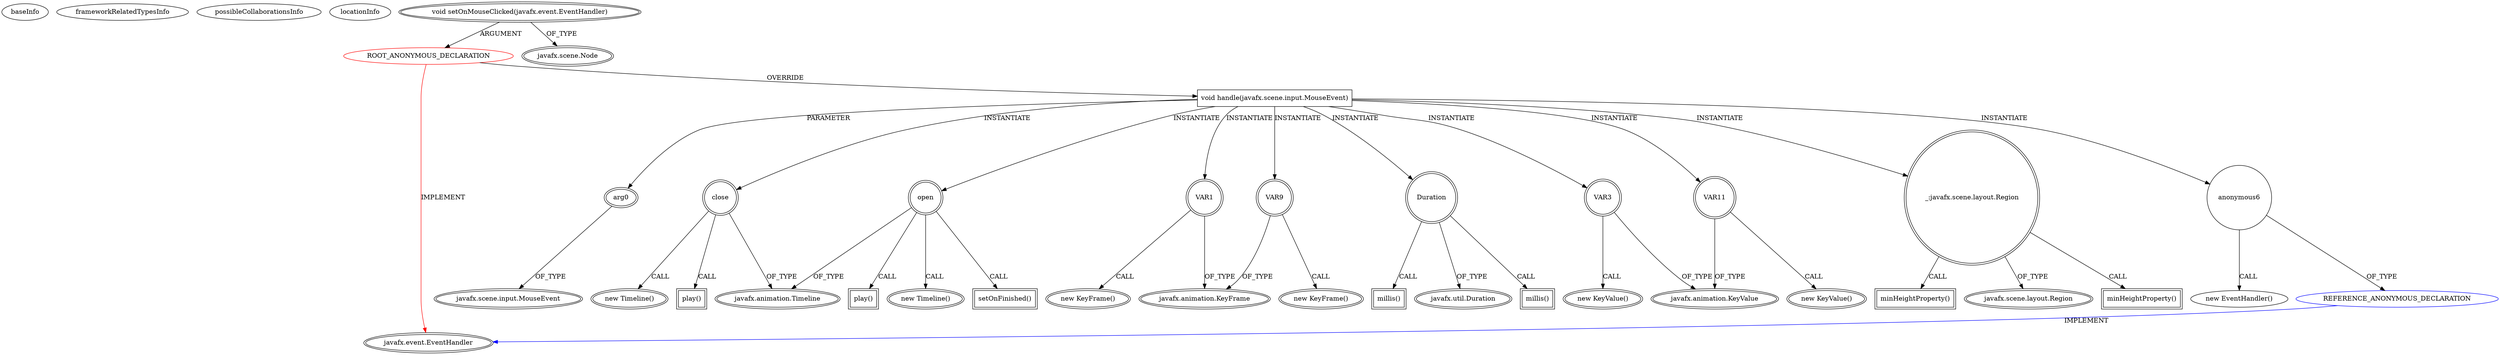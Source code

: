 digraph {
baseInfo[graphId=1049,category="extension_graph",isAnonymous=true,possibleRelation=true]
frameworkRelatedTypesInfo[0="javafx.event.EventHandler"]
possibleCollaborationsInfo[0="1049~OVERRIDING_METHOD_DECLARATION-INSTANTIATION-~javafx.event.EventHandler ~javafx.event.EventHandler ~true~true"]
locationInfo[projectName="Ollowayne-dalekPTT",filePath="/Ollowayne-dalekPTT/dalekPTT-master/src/ptt/dalek/ui/RepositoryPane.java",contextSignature="void setup()",graphId="1049"]
0[label="ROOT_ANONYMOUS_DECLARATION",vertexType="ROOT_ANONYMOUS_DECLARATION",isFrameworkType=false,color=red]
1[label="javafx.event.EventHandler",vertexType="FRAMEWORK_INTERFACE_TYPE",isFrameworkType=true,peripheries=2]
2[label="void setOnMouseClicked(javafx.event.EventHandler)",vertexType="OUTSIDE_CALL",isFrameworkType=true,peripheries=2]
3[label="javafx.scene.Node",vertexType="FRAMEWORK_CLASS_TYPE",isFrameworkType=true,peripheries=2]
4[label="void handle(javafx.scene.input.MouseEvent)",vertexType="OVERRIDING_METHOD_DECLARATION",isFrameworkType=false,shape=box]
5[label="arg0",vertexType="PARAMETER_DECLARATION",isFrameworkType=true,peripheries=2]
6[label="javafx.scene.input.MouseEvent",vertexType="FRAMEWORK_CLASS_TYPE",isFrameworkType=true,peripheries=2]
8[label="open",vertexType="VARIABLE_EXPRESION",isFrameworkType=true,peripheries=2,shape=circle]
9[label="javafx.animation.Timeline",vertexType="FRAMEWORK_CLASS_TYPE",isFrameworkType=true,peripheries=2]
7[label="new Timeline()",vertexType="CONSTRUCTOR_CALL",isFrameworkType=true,peripheries=2]
11[label="VAR1",vertexType="VARIABLE_EXPRESION",isFrameworkType=true,peripheries=2,shape=circle]
12[label="javafx.animation.KeyFrame",vertexType="FRAMEWORK_CLASS_TYPE",isFrameworkType=true,peripheries=2]
10[label="new KeyFrame()",vertexType="CONSTRUCTOR_CALL",isFrameworkType=true,peripheries=2]
13[label="Duration",vertexType="VARIABLE_EXPRESION",isFrameworkType=true,peripheries=2,shape=circle]
15[label="javafx.util.Duration",vertexType="FRAMEWORK_CLASS_TYPE",isFrameworkType=true,peripheries=2]
14[label="millis()",vertexType="INSIDE_CALL",isFrameworkType=true,peripheries=2,shape=box]
17[label="VAR3",vertexType="VARIABLE_EXPRESION",isFrameworkType=true,peripheries=2,shape=circle]
18[label="javafx.animation.KeyValue",vertexType="FRAMEWORK_CLASS_TYPE",isFrameworkType=true,peripheries=2]
16[label="new KeyValue()",vertexType="CONSTRUCTOR_CALL",isFrameworkType=true,peripheries=2]
19[label="_:javafx.scene.layout.Region",vertexType="VARIABLE_EXPRESION",isFrameworkType=true,peripheries=2,shape=circle]
21[label="javafx.scene.layout.Region",vertexType="FRAMEWORK_CLASS_TYPE",isFrameworkType=true,peripheries=2]
20[label="minHeightProperty()",vertexType="INSIDE_CALL",isFrameworkType=true,peripheries=2,shape=box]
23[label="setOnFinished()",vertexType="INSIDE_CALL",isFrameworkType=true,peripheries=2,shape=box]
25[label="anonymous6",vertexType="VARIABLE_EXPRESION",isFrameworkType=false,shape=circle]
26[label="REFERENCE_ANONYMOUS_DECLARATION",vertexType="REFERENCE_ANONYMOUS_DECLARATION",isFrameworkType=false,color=blue]
24[label="new EventHandler()",vertexType="CONSTRUCTOR_CALL",isFrameworkType=false]
29[label="play()",vertexType="INSIDE_CALL",isFrameworkType=true,peripheries=2,shape=box]
31[label="close",vertexType="VARIABLE_EXPRESION",isFrameworkType=true,peripheries=2,shape=circle]
30[label="new Timeline()",vertexType="CONSTRUCTOR_CALL",isFrameworkType=true,peripheries=2]
34[label="VAR9",vertexType="VARIABLE_EXPRESION",isFrameworkType=true,peripheries=2,shape=circle]
33[label="new KeyFrame()",vertexType="CONSTRUCTOR_CALL",isFrameworkType=true,peripheries=2]
37[label="millis()",vertexType="INSIDE_CALL",isFrameworkType=true,peripheries=2,shape=box]
39[label="VAR11",vertexType="VARIABLE_EXPRESION",isFrameworkType=true,peripheries=2,shape=circle]
38[label="new KeyValue()",vertexType="CONSTRUCTOR_CALL",isFrameworkType=true,peripheries=2]
42[label="minHeightProperty()",vertexType="INSIDE_CALL",isFrameworkType=true,peripheries=2,shape=box]
44[label="play()",vertexType="INSIDE_CALL",isFrameworkType=true,peripheries=2,shape=box]
0->1[label="IMPLEMENT",color=red]
2->0[label="ARGUMENT"]
2->3[label="OF_TYPE"]
0->4[label="OVERRIDE"]
5->6[label="OF_TYPE"]
4->5[label="PARAMETER"]
4->8[label="INSTANTIATE"]
8->9[label="OF_TYPE"]
8->7[label="CALL"]
4->11[label="INSTANTIATE"]
11->12[label="OF_TYPE"]
11->10[label="CALL"]
4->13[label="INSTANTIATE"]
13->15[label="OF_TYPE"]
13->14[label="CALL"]
4->17[label="INSTANTIATE"]
17->18[label="OF_TYPE"]
17->16[label="CALL"]
4->19[label="INSTANTIATE"]
19->21[label="OF_TYPE"]
19->20[label="CALL"]
8->23[label="CALL"]
4->25[label="INSTANTIATE"]
26->1[label="IMPLEMENT",color=blue]
25->26[label="OF_TYPE"]
25->24[label="CALL"]
8->29[label="CALL"]
4->31[label="INSTANTIATE"]
31->9[label="OF_TYPE"]
31->30[label="CALL"]
4->34[label="INSTANTIATE"]
34->12[label="OF_TYPE"]
34->33[label="CALL"]
13->37[label="CALL"]
4->39[label="INSTANTIATE"]
39->18[label="OF_TYPE"]
39->38[label="CALL"]
19->42[label="CALL"]
31->44[label="CALL"]
}
